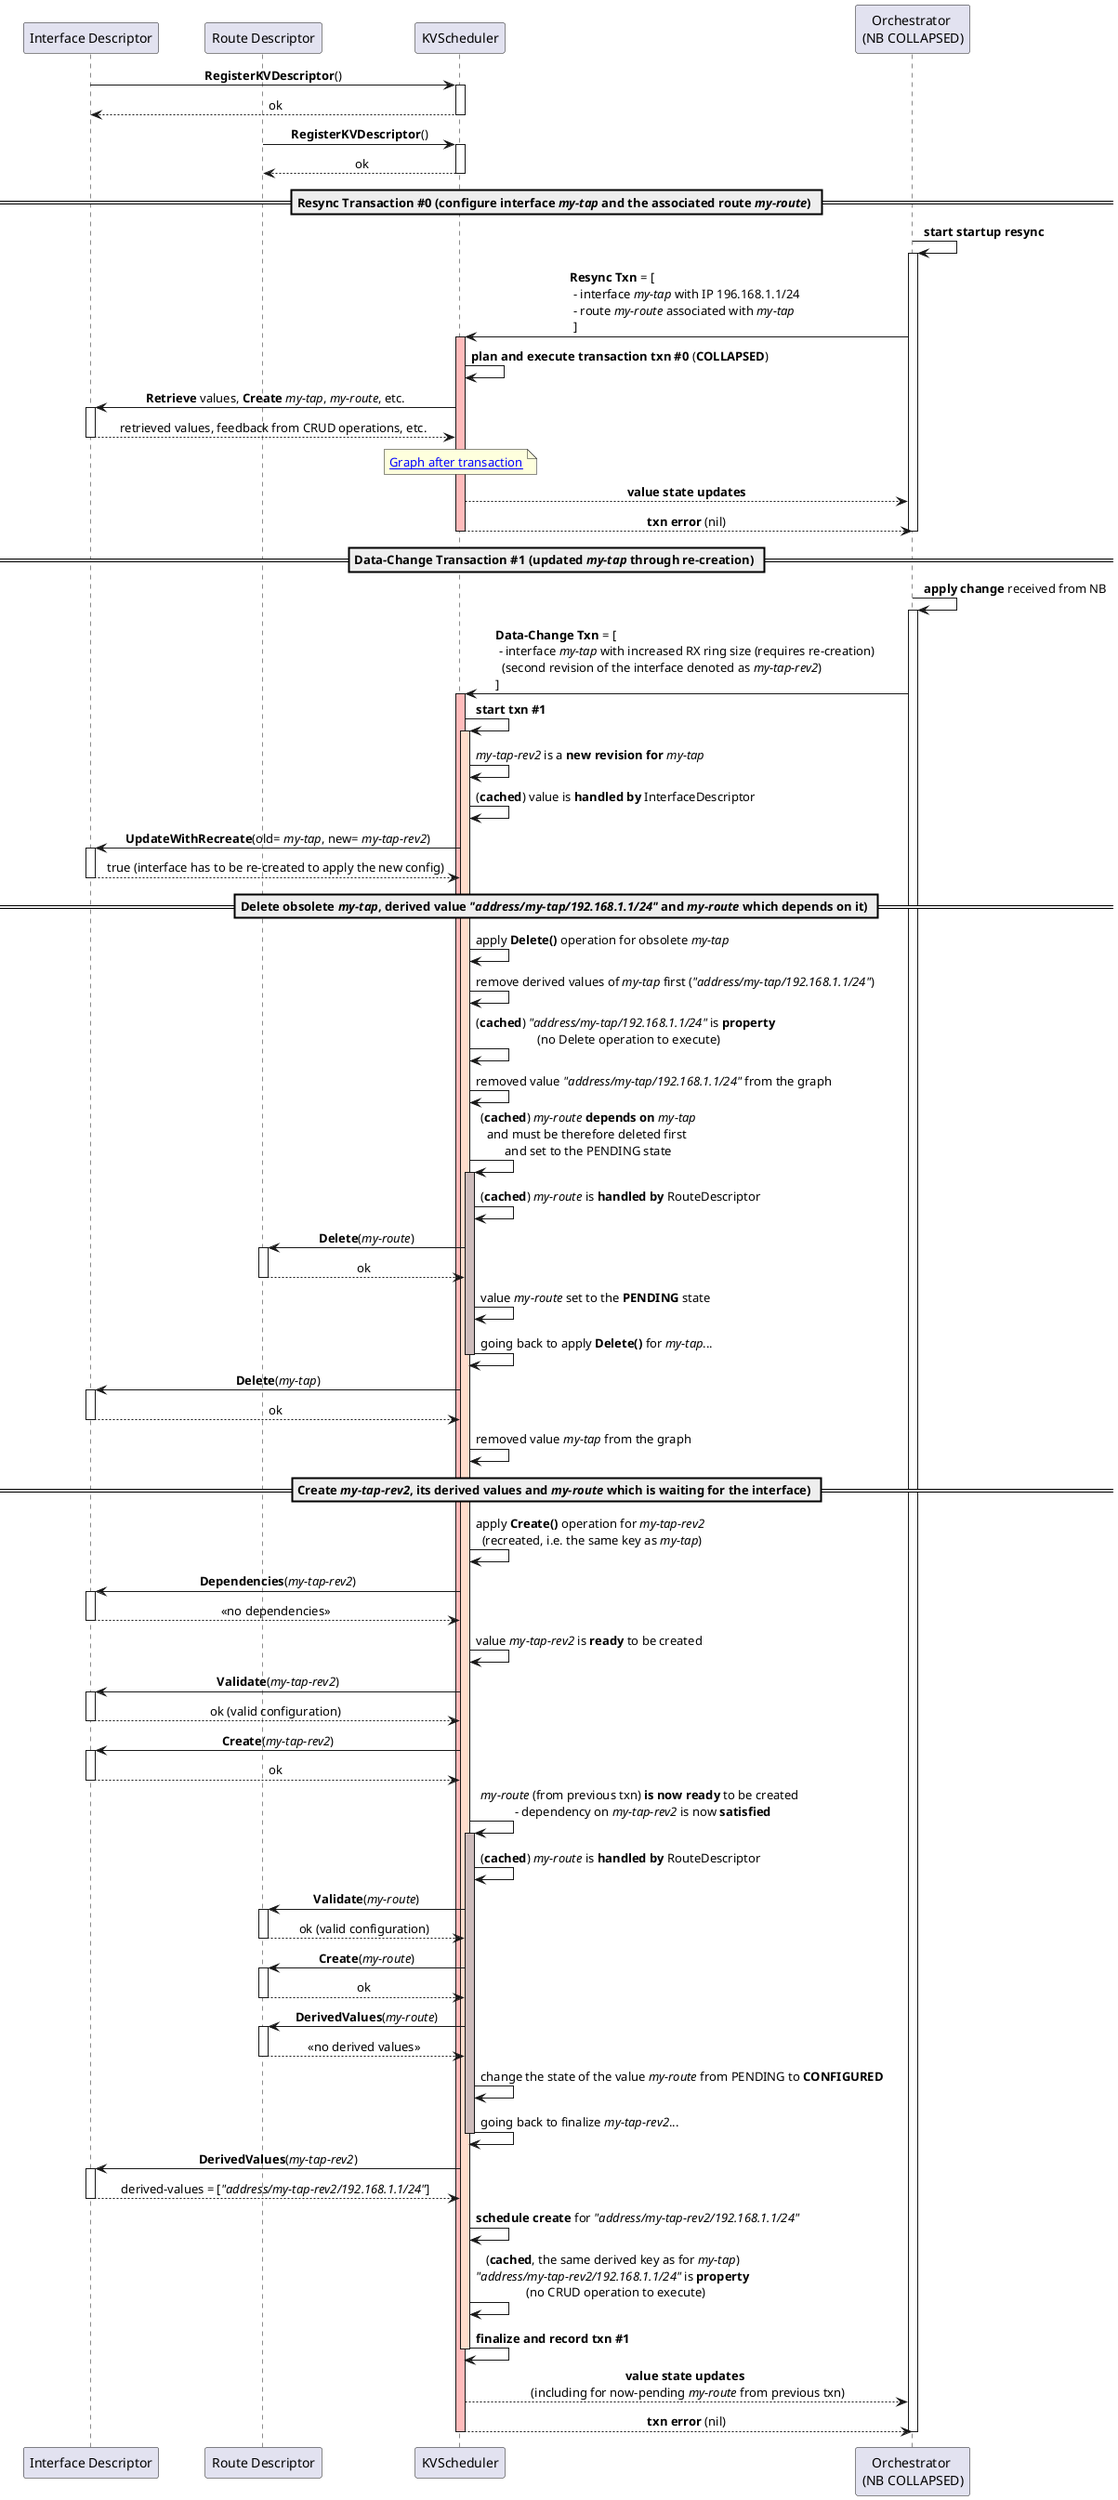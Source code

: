 @startuml

skinparam ParticipantPadding 20
skinparam BoxPadding 10
skinparam SequenceMessageAlign center

participant ID as "Interface Descriptor"
participant RD as "Route Descriptor"
participant KVS as "KVScheduler"
participant ORCH as "Orchestrator \n(NB COLLAPSED)"

ID -> KVS: **RegisterKVDescriptor**()
activate KVS
KVS --> ID: ok
deactivate KVS
RD -> KVS: **RegisterKVDescriptor**()
activate KVS
KVS --> RD: ok
deactivate KVS

== Resync Transaction #0 (configure interface //my-tap// and the associated route //my-route//) ==

ORCH -> ORCH: **start startup resync**
activate ORCH
ORCH -> KVS: **Resync Txn** = [\l - interface //my-tap// with IP 196.168.1.1/24 \l - route //my-route// associated with //my-tap// \l ]
activate KVS  #FFBBBB

KVS -> KVS: **plan and execute transaction txn #0** (**COLLAPSED**)
KVS -> ID: **Retrieve** values, **Create** //my-tap//, //my-route//, etc.
 activate ID
  ID --> KVS: retrieved values, feedback from CRUD operations, etc.
 deactivate ID

 note over KVS: [[https://raw.githubusercontent.com/milanlenco/vpp-agent/kvs-docs/docs/kvscheduler/cfd/graph/route_created.svg?sanitize=true Graph after transaction]]

KVS --> ORCH: **value state updates**
KVS --> ORCH: **txn error** (nil)
deactivate KVS
deactivate ORCH

== Data-Change Transaction #1 (updated //my-tap// through re-creation) ==

ORCH -> ORCH: **apply change** received from NB
activate ORCH
ORCH -> KVS: **Data-Change Txn** = [\l - interface //my-tap// with increased RX ring size (requires re-creation) \l  (second revision of the interface denoted as //my-tap-rev2//) \l]
activate KVS  #FFBBBB

KVS -> KVS: **start txn #1**
 activate KVS  #FFDDCC
  KVS -> KVS: //my-tap-rev2// is a **new revision for** //my-tap//
  KVS -> KVS: (**cached**) value is **handled by** InterfaceDescriptor

  KVS -> ID: **UpdateWithRecreate**(old= //my-tap//, new= //my-tap-rev2//)
   activate ID
    ID --> KVS: true (interface has to be re-created to apply the new config)
   deactivate ID

== Delete obsolete //my-tap//, derived value //"address/my-tap/192.168.1.1/24"// and //my-route// which depends on it) ==

  KVS -> KVS: apply **Delete()** operation for obsolete //my-tap//
  KVS -> KVS: remove derived values of //my-tap// first (//"address/my-tap/192.168.1.1/24"//)
  KVS -> KVS: (**cached**) //"address/my-tap/192.168.1.1/24"// is **property** \n (no Delete operation to execute)
  KVS -> KVS: removed value //"address/my-tap/192.168.1.1/24"// from the graph
  KVS -> KVS: (**cached**) //my-route// **depends on** //my-tap//\nand must be therefore deleted first \nand set to the PENDING state
   activate KVS #CCBBBB
    KVS -> KVS: (**cached**) //my-route// is **handled by** RouteDescriptor
    KVS -> RD: **Delete**(//my-route//)
     activate RD
      RD --> KVS: ok
     deactivate RD
    KVS -> KVS: value //my-route// set to the **PENDING** state
    KVS -> KVS: going back to apply **Delete()** for //my-tap//...
   deactivate KVS
  KVS -> ID: **Delete**(//my-tap//)
   activate ID
    ID --> KVS: ok
   deactivate ID
  KVS -> KVS: removed value //my-tap// from the graph

== Create //my-tap-rev2//, its derived values and //my-route// which is waiting for the interface) ==

  KVS -> KVS: apply **Create()** operation for //my-tap-rev2// \n(recreated, i.e. the same key as //my-tap//)
  KVS -> ID: **Dependencies**(//my-tap-rev2//)
   activate ID
    ID --> KVS: << no dependencies >>
   deactivate ID
  KVS -> KVS: value //my-tap-rev2// is **ready** to be created
  KVS -> ID: **Validate**(//my-tap-rev2//)
   activate ID
    ID --> KVS: ok (valid configuration)
   deactivate ID
  KVS -> ID: **Create**(//my-tap-rev2//)
   activate ID
    ID --> KVS: ok
   deactivate ID

  KVS -> KVS: //my-route// (from previous txn) **is now ready** to be created \n - dependency on //my-tap-rev2// is now **satisfied**
   activate KVS #CCBBBB
    KVS -> KVS: (**cached**) //my-route// is **handled by** RouteDescriptor
    KVS -> RD: **Validate**(//my-route//)
     activate RD
      RD --> KVS: ok (valid configuration)
     deactivate RD
    KVS -> RD: **Create**(//my-route//)
     activate RD
      RD --> KVS: ok
     deactivate RD
    KVS -> RD: **DerivedValues**(//my-route//)
     activate RD
      RD --> KVS: <<no derived values>>
     deactivate RD
   KVS -> KVS: change the state of the value //my-route// from PENDING to **CONFIGURED**
   KVS -> KVS: going back to finalize //my-tap-rev2//...
   deactivate KVS

  KVS -> ID: **DerivedValues**(//my-tap-rev2//)
   activate ID
    ID --> KVS: derived-values = [//"address/my-tap-rev2/192.168.1.1/24"//]
   deactivate ID
  KVS -> KVS: **schedule create** for //"address/my-tap-rev2/192.168.1.1/24"//
  KVS -> KVS: (**cached**, the same derived key as for //my-tap//) \n//"address/my-tap-rev2/192.168.1.1/24"// is **property** \n (no CRUD operation to execute)

  KVS -> KVS: **finalize and record txn #1**
 deactivate KVS
KVS --> ORCH: **value state updates** \n (including for now-pending //my-route// from previous txn)
KVS --> ORCH: **txn error** (nil)
deactivate KVS
deactivate ORCH

@enduml